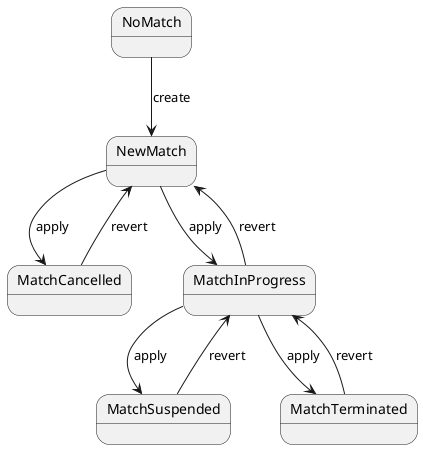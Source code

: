 @startuml

state NoMatch
state NewMatch
state MatchCancelled
state MatchInProgress
state MatchSuspended
state MatchTerminated

NoMatch -down-> NewMatch : create
NewMatch -down-> MatchInProgress : apply
MatchInProgress -up-> NewMatch : revert
NewMatch -down-> MatchCancelled : apply
MatchCancelled -up-> NewMatch : revert
MatchInProgress -down-> MatchSuspended : apply
MatchSuspended -down-> MatchInProgress : revert
MatchInProgress -down-> MatchTerminated : apply
MatchTerminated -down-> MatchInProgress : revert

@enduml